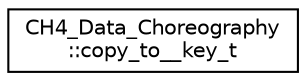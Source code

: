 digraph "Graphical Class Hierarchy"
{
  edge [fontname="Helvetica",fontsize="10",labelfontname="Helvetica",labelfontsize="10"];
  node [fontname="Helvetica",fontsize="10",shape=record];
  rankdir="LR";
  Node0 [label="CH4_Data_Choreography\l::copy_to__key_t",height=0.2,width=0.4,color="black", fillcolor="white", style="filled",URL="$classCH4__Data__Choreography_1_1copy__to____key__t.html"];
}
